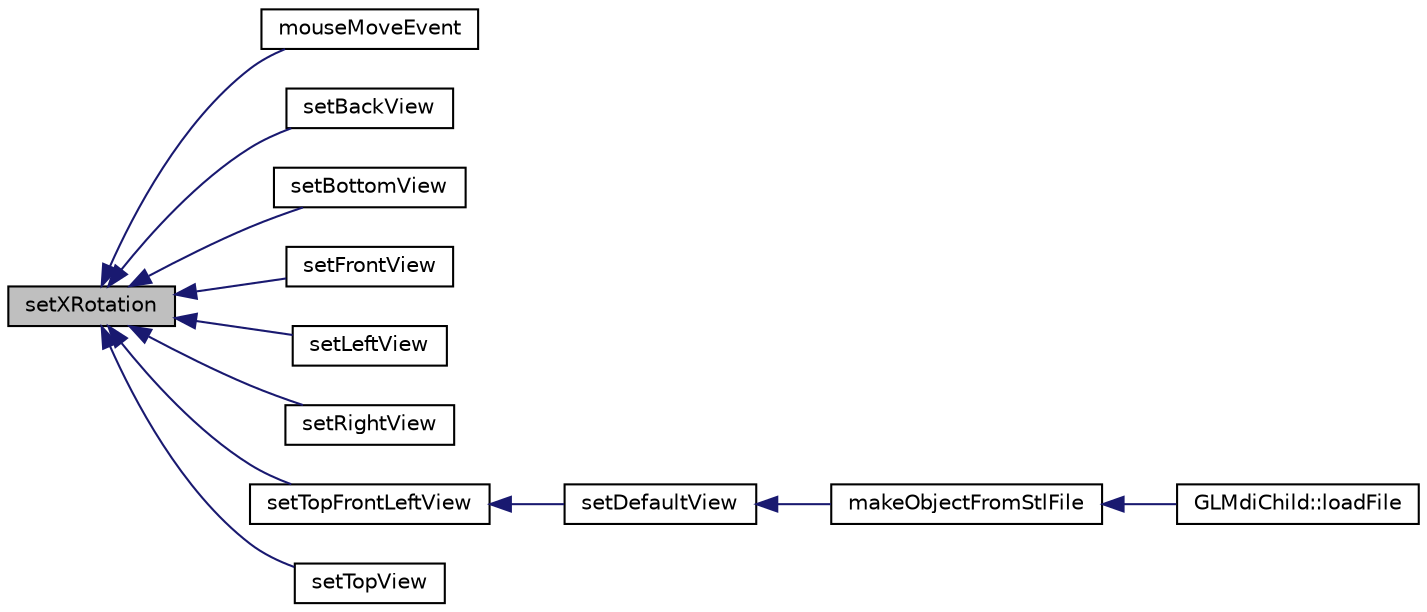 digraph "setXRotation"
{
  edge [fontname="Helvetica",fontsize="10",labelfontname="Helvetica",labelfontsize="10"];
  node [fontname="Helvetica",fontsize="10",shape=record];
  rankdir="LR";
  Node1 [label="setXRotation",height=0.2,width=0.4,color="black", fillcolor="grey75", style="filled" fontcolor="black"];
  Node1 -> Node2 [dir="back",color="midnightblue",fontsize="10",style="solid",fontname="Helvetica"];
  Node2 [label="mouseMoveEvent",height=0.2,width=0.4,color="black", fillcolor="white", style="filled",URL="$class_g_l_widget.html#ae820c6a86f0a1908bf451f86db043489"];
  Node1 -> Node3 [dir="back",color="midnightblue",fontsize="10",style="solid",fontname="Helvetica"];
  Node3 [label="setBackView",height=0.2,width=0.4,color="black", fillcolor="white", style="filled",URL="$class_g_l_widget.html#a69d8f380404e617d9fa51e3f110dd59f"];
  Node1 -> Node4 [dir="back",color="midnightblue",fontsize="10",style="solid",fontname="Helvetica"];
  Node4 [label="setBottomView",height=0.2,width=0.4,color="black", fillcolor="white", style="filled",URL="$class_g_l_widget.html#a3effc85dc5ab0cdbaf8838e4d21268de"];
  Node1 -> Node5 [dir="back",color="midnightblue",fontsize="10",style="solid",fontname="Helvetica"];
  Node5 [label="setFrontView",height=0.2,width=0.4,color="black", fillcolor="white", style="filled",URL="$class_g_l_widget.html#a074f5575f7dc0697faadd2a4b8b73e3d"];
  Node1 -> Node6 [dir="back",color="midnightblue",fontsize="10",style="solid",fontname="Helvetica"];
  Node6 [label="setLeftView",height=0.2,width=0.4,color="black", fillcolor="white", style="filled",URL="$class_g_l_widget.html#a825fc77336c2be4738c423f54441d5bb"];
  Node1 -> Node7 [dir="back",color="midnightblue",fontsize="10",style="solid",fontname="Helvetica"];
  Node7 [label="setRightView",height=0.2,width=0.4,color="black", fillcolor="white", style="filled",URL="$class_g_l_widget.html#a56b702b3774bf2ff4ed1dc70323df979"];
  Node1 -> Node8 [dir="back",color="midnightblue",fontsize="10",style="solid",fontname="Helvetica"];
  Node8 [label="setTopFrontLeftView",height=0.2,width=0.4,color="black", fillcolor="white", style="filled",URL="$class_g_l_widget.html#a89e09d2f1c3732f3bf3dc36334382571"];
  Node8 -> Node9 [dir="back",color="midnightblue",fontsize="10",style="solid",fontname="Helvetica"];
  Node9 [label="setDefaultView",height=0.2,width=0.4,color="black", fillcolor="white", style="filled",URL="$class_g_l_widget.html#abd60ba909739823d11b4da402063b6e5"];
  Node9 -> Node10 [dir="back",color="midnightblue",fontsize="10",style="solid",fontname="Helvetica"];
  Node10 [label="makeObjectFromStlFile",height=0.2,width=0.4,color="black", fillcolor="white", style="filled",URL="$class_g_l_widget.html#a5e1bfb876897fd4ccd4f66da72c6f04f"];
  Node10 -> Node11 [dir="back",color="midnightblue",fontsize="10",style="solid",fontname="Helvetica"];
  Node11 [label="GLMdiChild::loadFile",height=0.2,width=0.4,color="black", fillcolor="white", style="filled",URL="$class_g_l_mdi_child.html#a8437f8fd71bcf6da5de2a49cbd0b105b"];
  Node1 -> Node12 [dir="back",color="midnightblue",fontsize="10",style="solid",fontname="Helvetica"];
  Node12 [label="setTopView",height=0.2,width=0.4,color="black", fillcolor="white", style="filled",URL="$class_g_l_widget.html#a662faca8bd38f091c5b13f57abf0d243"];
}
